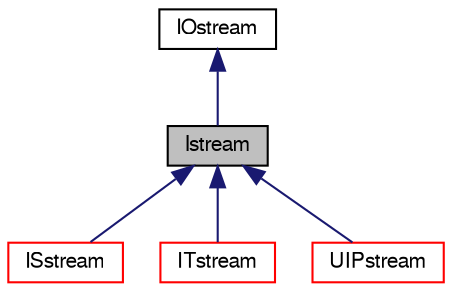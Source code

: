 digraph "Istream"
{
  bgcolor="transparent";
  edge [fontname="FreeSans",fontsize="10",labelfontname="FreeSans",labelfontsize="10"];
  node [fontname="FreeSans",fontsize="10",shape=record];
  Node0 [label="Istream",height=0.2,width=0.4,color="black", fillcolor="grey75", style="filled", fontcolor="black"];
  Node1 -> Node0 [dir="back",color="midnightblue",fontsize="10",style="solid",fontname="FreeSans"];
  Node1 [label="IOstream",height=0.2,width=0.4,color="black",URL="$a26226.html",tooltip="An IOstream is an abstract base class for all input/output systems; be they streams, files, token lists etc. "];
  Node0 -> Node2 [dir="back",color="midnightblue",fontsize="10",style="solid",fontname="FreeSans"];
  Node2 [label="ISstream",height=0.2,width=0.4,color="red",URL="$a26286.html",tooltip="Generic input stream. "];
  Node0 -> Node5 [dir="back",color="midnightblue",fontsize="10",style="solid",fontname="FreeSans"];
  Node5 [label="ITstream",height=0.2,width=0.4,color="red",URL="$a26322.html",tooltip="Input token stream. "];
  Node0 -> Node7 [dir="back",color="midnightblue",fontsize="10",style="solid",fontname="FreeSans"];
  Node7 [label="UIPstream",height=0.2,width=0.4,color="red",URL="$a26258.html",tooltip="Input inter-processor communications stream operating on external buffer. "];
}
